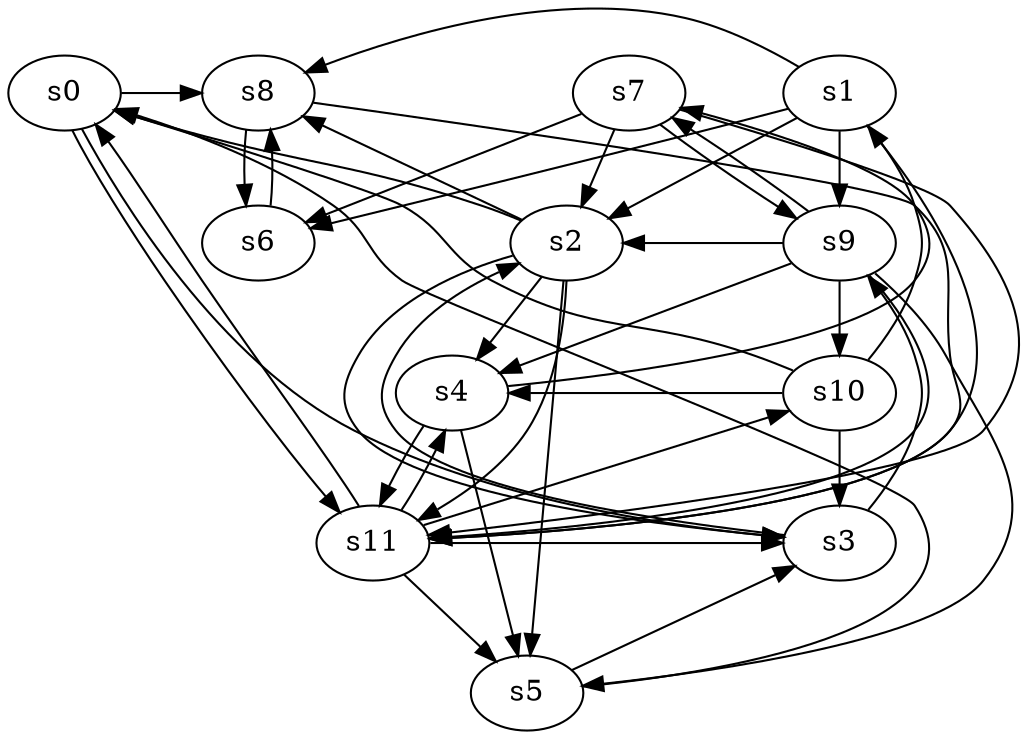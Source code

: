 digraph game_0675_complex_12 {
    s0 [name="s0", player=1];
    s1 [name="s1", player=0];
    s2 [name="s2", player=1, target=1];
    s3 [name="s3", player=0, target=1];
    s4 [name="s4", player=1, target=1];
    s5 [name="s5", player=1, target=1];
    s6 [name="s6", player=0];
    s7 [name="s7", player=0, target=1];
    s8 [name="s8", player=0];
    s9 [name="s9", player=0, target=1];
    s10 [name="s10", player=0];
    s11 [name="s11", player=1];

    s0 -> s3 [constraint="!(time % 2 == 1)"];
    s0 -> s8 [constraint="time % 2 == 1 && time % 5 == 0"];
    s0 -> s11 [constraint="time % 4 == 0"];
    s1 -> s2 [constraint="time == 1 || time == 8 || time == 10"];
    s1 -> s6 [constraint="time % 5 == 3 || time % 4 == 1"];
    s1 -> s8 [constraint="time % 2 == 0 && time % 5 == 3"];
    s1 -> s9;
    s1 -> s11 [constraint="!(time % 4 == 3)"];
    s2 -> s0 [constraint="time % 5 == 2 || time % 3 == 1"];
    s2 -> s3 [constraint="time == 7 || time == 16"];
    s2 -> s4;
    s2 -> s5;
    s2 -> s8 [constraint="time % 4 == 2 || time % 2 == 1"];
    s2 -> s11 [constraint="!(time % 2 == 1)"];
    s3 -> s2 [constraint="!(time % 2 == 1)"];
    s3 -> s9 [constraint="time % 5 == 3 || time % 5 == 1"];
    s4 -> s5;
    s4 -> s7 [constraint="time % 2 == 0 && time % 5 == 4"];
    s4 -> s11;
    s5 -> s0 [constraint="time % 8 == 2"];
    s5 -> s3 [constraint="time % 2 == 1 && time % 3 == 0"];
    s6 -> s8 [constraint="time % 2 == 0 && time % 4 == 3"];
    s7 -> s2;
    s7 -> s6 [constraint="time == 7 || time == 11 || time == 12 || time == 16 || time == 24"];
    s7 -> s9;
    s7 -> s11 [constraint="time == 7 || time == 9 || time == 11 || time == 13 || time == 16"];
    s8 -> s6;
    s8 -> s11 [constraint="!(time % 5 == 4)"];
    s9 -> s2 [constraint="time % 2 == 0"];
    s9 -> s4 [constraint="time == 3 || time == 8"];
    s9 -> s5;
    s9 -> s7 [constraint="time % 4 == 3 && time % 3 == 2"];
    s9 -> s10;
    s9 -> s11 [constraint="!(time % 5 == 4)"];
    s10 -> s0 [constraint="time % 3 == 1 || time % 5 == 2"];
    s10 -> s1 [constraint="time % 4 == 3 && time % 3 == 0"];
    s10 -> s3;
    s10 -> s4 [constraint="time % 5 == 4"];
    s11 -> s0 [constraint="time % 4 == 2 && time % 4 == 2"];
    s11 -> s3 [constraint="time % 4 == 0 && time % 4 == 0"];
    s11 -> s4 [constraint="!(time % 4 == 3)"];
    s11 -> s5;
    s11 -> s10 [constraint="time == 4 || time == 8"];
}
